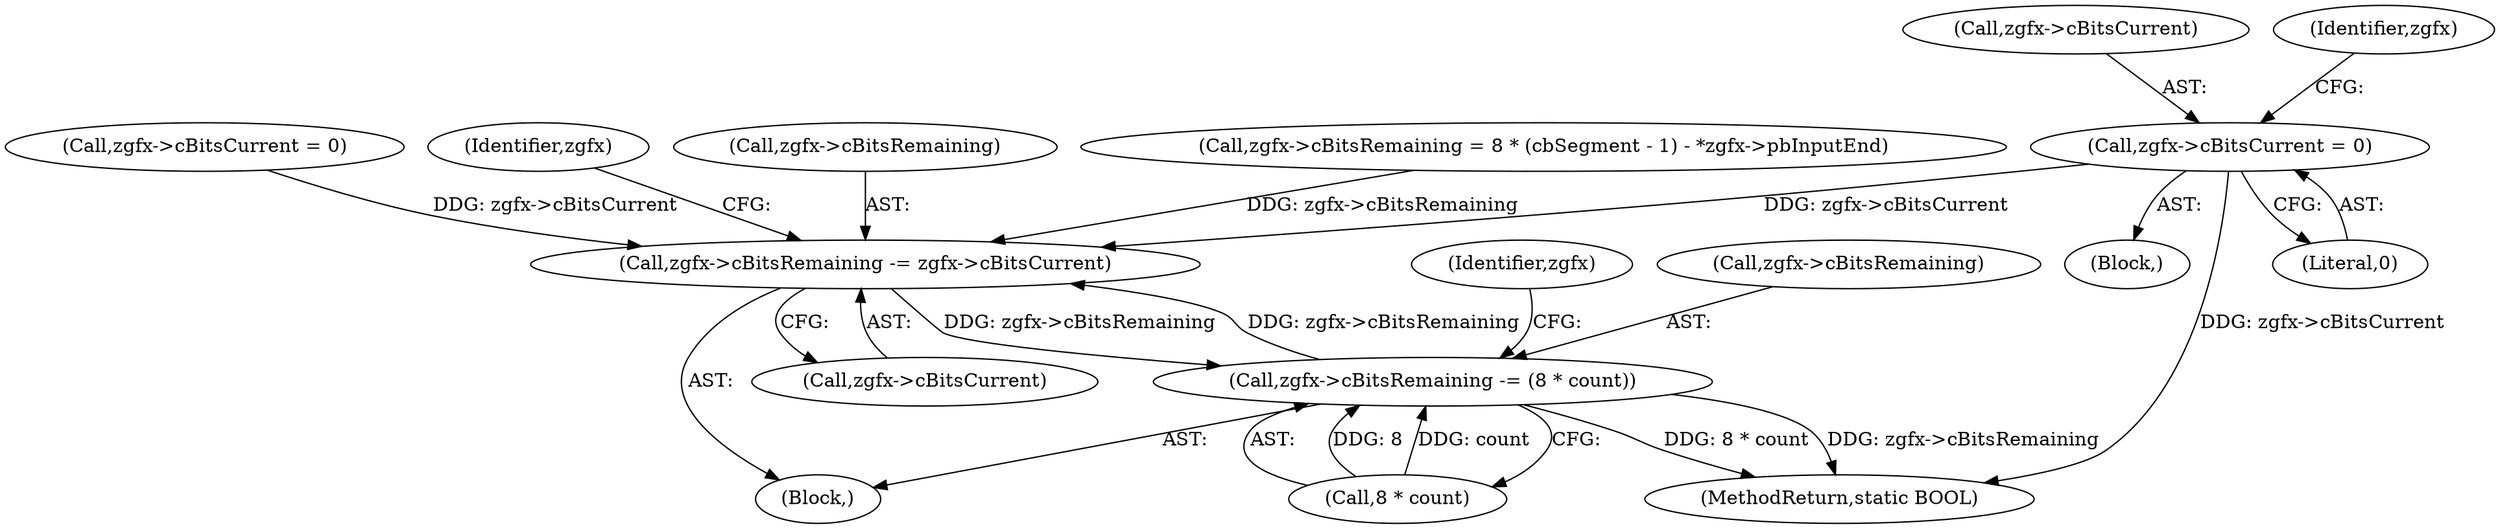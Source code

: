digraph "0_FreeRDP_602f4a2e14b41703b5f431de3154cd46a5750a2d_0@pointer" {
"1000206" [label="(Call,zgfx->cBitsCurrent = 0)"];
"1000445" [label="(Call,zgfx->cBitsRemaining -= zgfx->cBitsCurrent)"];
"1000486" [label="(Call,zgfx->cBitsRemaining -= (8 * count))"];
"1000210" [label="(Literal,0)"];
"1000436" [label="(Block,)"];
"1000445" [label="(Call,zgfx->cBitsRemaining -= zgfx->cBitsCurrent)"];
"1000207" [label="(Call,zgfx->cBitsCurrent)"];
"1000206" [label="(Call,zgfx->cBitsCurrent = 0)"];
"1000452" [label="(Call,zgfx->cBitsCurrent = 0)"];
"1000486" [label="(Call,zgfx->cBitsRemaining -= (8 * count))"];
"1000454" [label="(Identifier,zgfx)"];
"1000495" [label="(Identifier,zgfx)"];
"1000109" [label="(Block,)"];
"1000490" [label="(Call,8 * count)"];
"1000449" [label="(Call,zgfx->cBitsCurrent)"];
"1000446" [label="(Call,zgfx->cBitsRemaining)"];
"1000487" [label="(Call,zgfx->cBitsRemaining)"];
"1000213" [label="(Identifier,zgfx)"];
"1000501" [label="(MethodReturn,static BOOL)"];
"1000192" [label="(Call,zgfx->cBitsRemaining = 8 * (cbSegment - 1) - *zgfx->pbInputEnd)"];
"1000206" -> "1000109"  [label="AST: "];
"1000206" -> "1000210"  [label="CFG: "];
"1000207" -> "1000206"  [label="AST: "];
"1000210" -> "1000206"  [label="AST: "];
"1000213" -> "1000206"  [label="CFG: "];
"1000206" -> "1000501"  [label="DDG: zgfx->cBitsCurrent"];
"1000206" -> "1000445"  [label="DDG: zgfx->cBitsCurrent"];
"1000445" -> "1000436"  [label="AST: "];
"1000445" -> "1000449"  [label="CFG: "];
"1000446" -> "1000445"  [label="AST: "];
"1000449" -> "1000445"  [label="AST: "];
"1000454" -> "1000445"  [label="CFG: "];
"1000452" -> "1000445"  [label="DDG: zgfx->cBitsCurrent"];
"1000192" -> "1000445"  [label="DDG: zgfx->cBitsRemaining"];
"1000486" -> "1000445"  [label="DDG: zgfx->cBitsRemaining"];
"1000445" -> "1000486"  [label="DDG: zgfx->cBitsRemaining"];
"1000486" -> "1000436"  [label="AST: "];
"1000486" -> "1000490"  [label="CFG: "];
"1000487" -> "1000486"  [label="AST: "];
"1000490" -> "1000486"  [label="AST: "];
"1000495" -> "1000486"  [label="CFG: "];
"1000486" -> "1000501"  [label="DDG: 8 * count"];
"1000486" -> "1000501"  [label="DDG: zgfx->cBitsRemaining"];
"1000490" -> "1000486"  [label="DDG: 8"];
"1000490" -> "1000486"  [label="DDG: count"];
}
